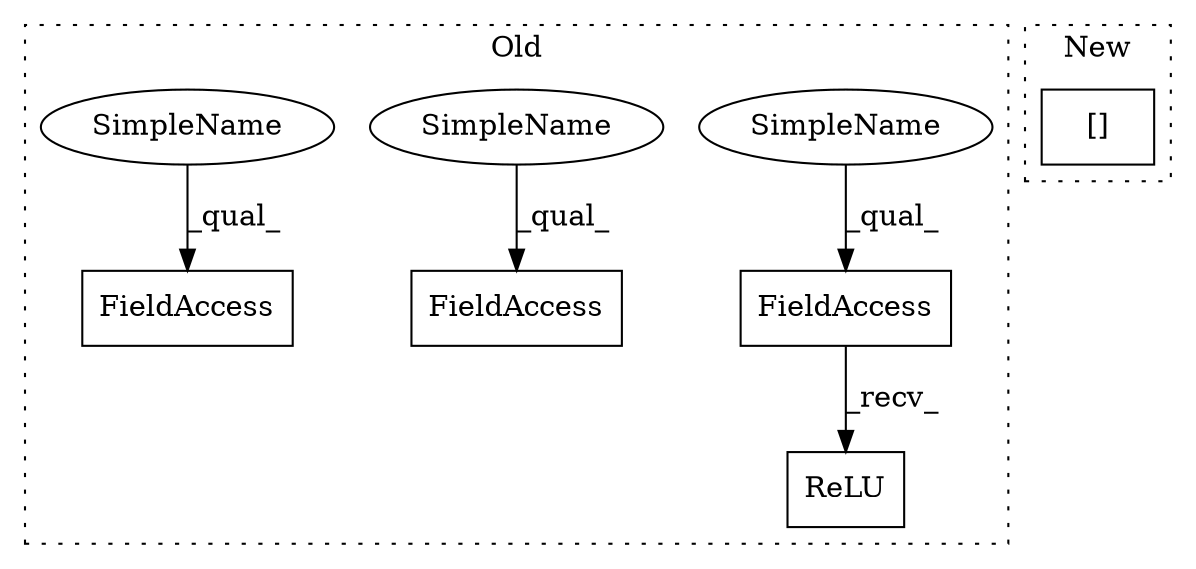 digraph G {
subgraph cluster0 {
1 [label="ReLU" a="32" s="759" l="6" shape="box"];
3 [label="FieldAccess" a="22" s="750" l="8" shape="box"];
4 [label="FieldAccess" a="22" s="405" l="8" shape="box"];
5 [label="FieldAccess" a="22" s="637" l="8" shape="box"];
6 [label="SimpleName" a="42" s="750" l="5" shape="ellipse"];
7 [label="SimpleName" a="42" s="405" l="5" shape="ellipse"];
8 [label="SimpleName" a="42" s="637" l="5" shape="ellipse"];
label = "Old";
style="dotted";
}
subgraph cluster1 {
2 [label="[]" a="2" s="1045,1069" l="18,1" shape="box"];
label = "New";
style="dotted";
}
3 -> 1 [label="_recv_"];
6 -> 3 [label="_qual_"];
7 -> 4 [label="_qual_"];
8 -> 5 [label="_qual_"];
}